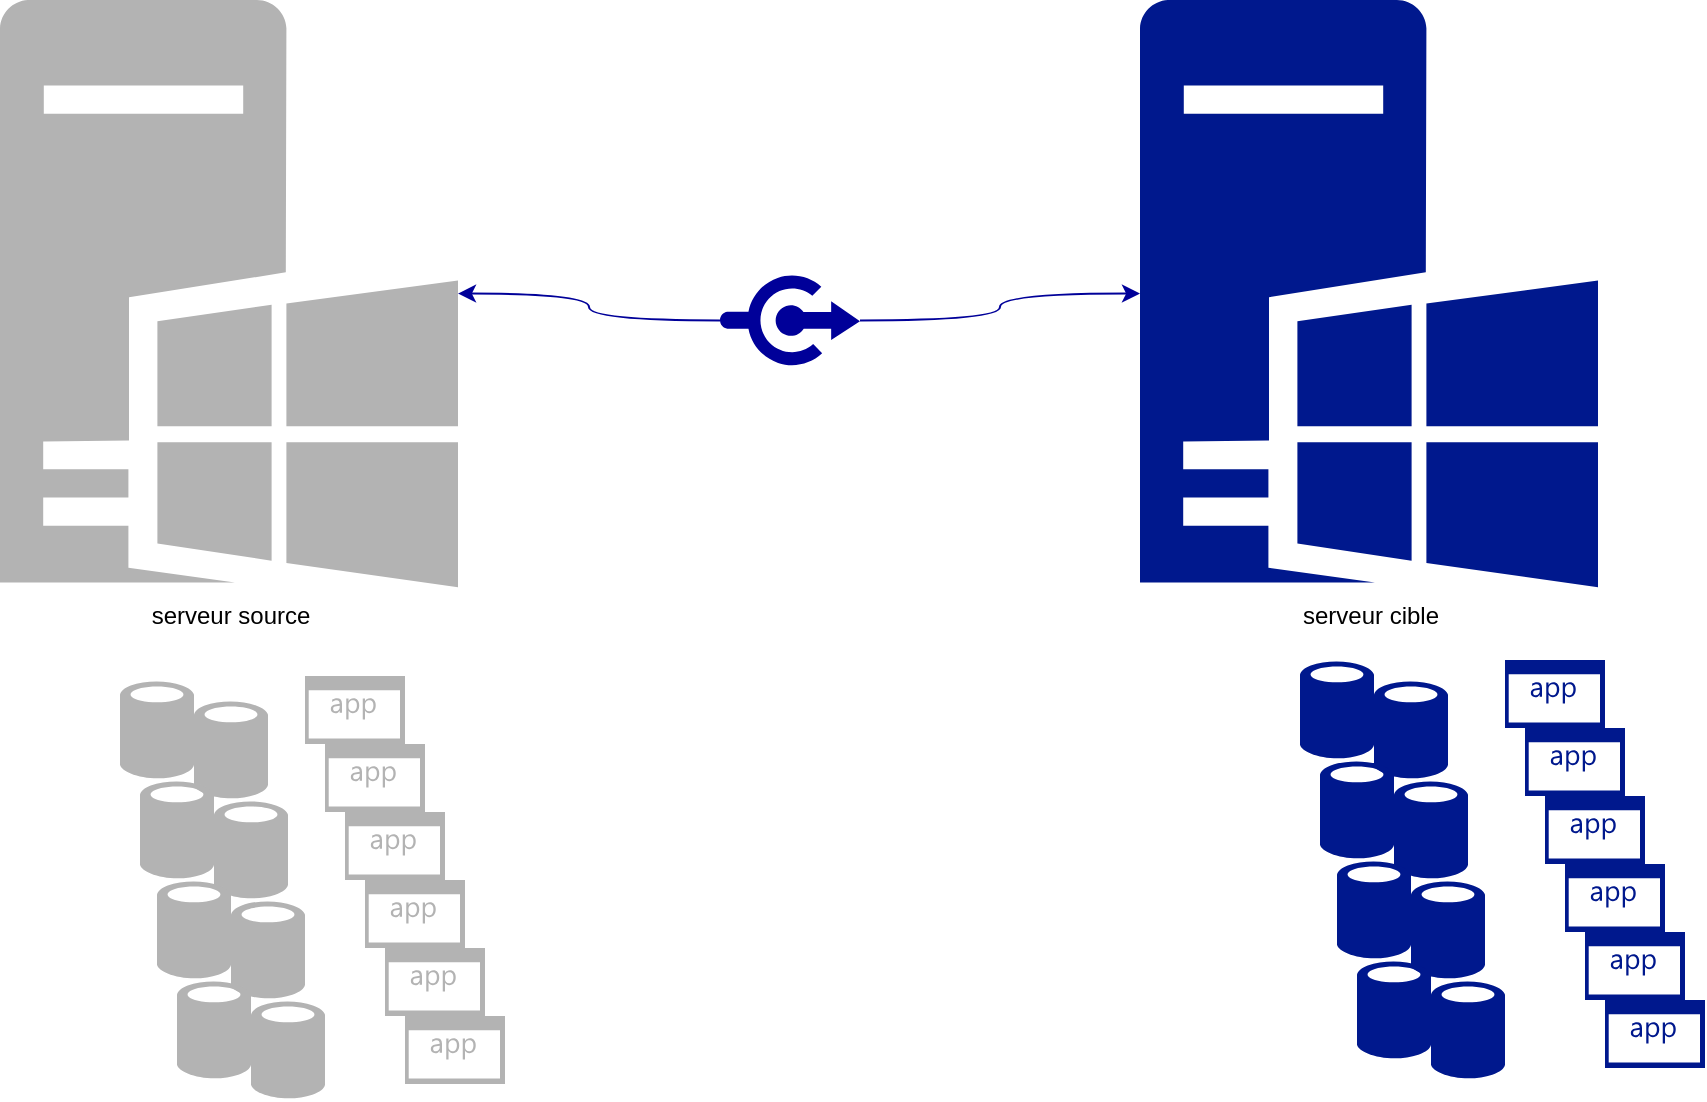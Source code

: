 <mxfile version="21.1.8" type="github">
  <diagram name="Page-1" id="I7xTnPxRHZJP-MAULyoQ">
    <mxGraphModel dx="1222" dy="795" grid="0" gridSize="10" guides="1" tooltips="1" connect="1" arrows="1" fold="1" page="1" pageScale="1" pageWidth="1169" pageHeight="827" math="0" shadow="0">
      <root>
        <mxCell id="0" />
        <mxCell id="1" parent="0" />
        <mxCell id="NS_PCVdNuBJ5CIJFDRs9-2" value="serveur source" style="sketch=0;aspect=fixed;pointerEvents=1;shadow=0;dashed=0;html=1;strokeColor=none;labelPosition=center;verticalLabelPosition=bottom;verticalAlign=top;align=center;fillColor=#B3B3B3;shape=mxgraph.mscae.enterprise.windows_server" vertex="1" parent="1">
          <mxGeometry x="10" y="110" width="229" height="293.59" as="geometry" />
        </mxCell>
        <mxCell id="NS_PCVdNuBJ5CIJFDRs9-3" value="serveur cible" style="sketch=0;aspect=fixed;pointerEvents=1;shadow=0;dashed=0;html=1;strokeColor=none;labelPosition=center;verticalLabelPosition=bottom;verticalAlign=top;align=center;fillColor=#00188D;shape=mxgraph.mscae.enterprise.windows_server" vertex="1" parent="1">
          <mxGeometry x="580" y="110" width="229" height="293.59" as="geometry" />
        </mxCell>
        <mxCell id="NS_PCVdNuBJ5CIJFDRs9-5" value="" style="sketch=0;aspect=fixed;pointerEvents=1;shadow=0;dashed=0;html=1;strokeColor=none;labelPosition=center;verticalLabelPosition=bottom;verticalAlign=top;align=center;fillColor=#00188D;shape=mxgraph.mscae.enterprise.database_generic" vertex="1" parent="1">
          <mxGeometry x="660" y="440" width="37" height="50" as="geometry" />
        </mxCell>
        <mxCell id="NS_PCVdNuBJ5CIJFDRs9-7" value="" style="edgeStyle=orthogonalEdgeStyle;orthogonalLoop=1;jettySize=auto;html=1;strokeColor=#000099;curved=1;" edge="1" parent="1" source="NS_PCVdNuBJ5CIJFDRs9-6" target="NS_PCVdNuBJ5CIJFDRs9-2">
          <mxGeometry relative="1" as="geometry" />
        </mxCell>
        <mxCell id="NS_PCVdNuBJ5CIJFDRs9-8" value="" style="edgeStyle=orthogonalEdgeStyle;orthogonalLoop=1;jettySize=auto;html=1;strokeColor=#000099;curved=1;" edge="1" parent="1" source="NS_PCVdNuBJ5CIJFDRs9-6" target="NS_PCVdNuBJ5CIJFDRs9-3">
          <mxGeometry relative="1" as="geometry" />
        </mxCell>
        <mxCell id="NS_PCVdNuBJ5CIJFDRs9-6" value="" style="sketch=0;aspect=fixed;pointerEvents=1;shadow=0;dashed=0;html=1;strokeColor=none;labelPosition=center;verticalLabelPosition=bottom;verticalAlign=top;align=center;fillColor=#000099;shape=mxgraph.mscae.enterprise.connectors;direction=east;" vertex="1" parent="1">
          <mxGeometry x="370" y="246.4" width="70" height="47.6" as="geometry" />
        </mxCell>
        <mxCell id="NS_PCVdNuBJ5CIJFDRs9-10" value="" style="sketch=0;aspect=fixed;pointerEvents=1;shadow=0;dashed=0;html=1;strokeColor=none;labelPosition=center;verticalLabelPosition=bottom;verticalAlign=top;align=center;fillColor=#00188D;shape=mxgraph.mscae.enterprise.database_generic" vertex="1" parent="1">
          <mxGeometry x="697" y="450" width="37" height="50" as="geometry" />
        </mxCell>
        <mxCell id="NS_PCVdNuBJ5CIJFDRs9-17" value="" style="sketch=0;aspect=fixed;pointerEvents=1;shadow=0;dashed=0;html=1;strokeColor=none;labelPosition=center;verticalLabelPosition=bottom;verticalAlign=top;align=center;fillColor=#00188D;shape=mxgraph.mscae.enterprise.database_generic" vertex="1" parent="1">
          <mxGeometry x="670" y="490" width="37" height="50" as="geometry" />
        </mxCell>
        <mxCell id="NS_PCVdNuBJ5CIJFDRs9-18" value="" style="sketch=0;aspect=fixed;pointerEvents=1;shadow=0;dashed=0;html=1;strokeColor=none;labelPosition=center;verticalLabelPosition=bottom;verticalAlign=top;align=center;fillColor=#00188D;shape=mxgraph.mscae.enterprise.database_generic" vertex="1" parent="1">
          <mxGeometry x="707" y="500" width="37" height="50" as="geometry" />
        </mxCell>
        <mxCell id="NS_PCVdNuBJ5CIJFDRs9-19" value="" style="sketch=0;aspect=fixed;pointerEvents=1;shadow=0;dashed=0;html=1;strokeColor=none;labelPosition=center;verticalLabelPosition=bottom;verticalAlign=top;align=center;fillColor=#00188D;shape=mxgraph.mscae.enterprise.database_generic" vertex="1" parent="1">
          <mxGeometry x="678.5" y="540" width="37" height="50" as="geometry" />
        </mxCell>
        <mxCell id="NS_PCVdNuBJ5CIJFDRs9-20" value="" style="sketch=0;aspect=fixed;pointerEvents=1;shadow=0;dashed=0;html=1;strokeColor=none;labelPosition=center;verticalLabelPosition=bottom;verticalAlign=top;align=center;fillColor=#00188D;shape=mxgraph.mscae.enterprise.database_generic" vertex="1" parent="1">
          <mxGeometry x="715.5" y="550" width="37" height="50" as="geometry" />
        </mxCell>
        <mxCell id="NS_PCVdNuBJ5CIJFDRs9-21" value="" style="sketch=0;aspect=fixed;pointerEvents=1;shadow=0;dashed=0;html=1;strokeColor=none;labelPosition=center;verticalLabelPosition=bottom;verticalAlign=top;align=center;fillColor=#00188D;shape=mxgraph.mscae.enterprise.database_generic" vertex="1" parent="1">
          <mxGeometry x="688.5" y="590" width="37" height="50" as="geometry" />
        </mxCell>
        <mxCell id="NS_PCVdNuBJ5CIJFDRs9-22" value="" style="sketch=0;aspect=fixed;pointerEvents=1;shadow=0;dashed=0;html=1;strokeColor=none;labelPosition=center;verticalLabelPosition=bottom;verticalAlign=top;align=center;fillColor=#00188D;shape=mxgraph.mscae.enterprise.database_generic" vertex="1" parent="1">
          <mxGeometry x="725.5" y="600" width="37" height="50" as="geometry" />
        </mxCell>
        <mxCell id="NS_PCVdNuBJ5CIJFDRs9-24" value="" style="sketch=0;aspect=fixed;pointerEvents=1;shadow=0;dashed=0;html=1;strokeColor=none;labelPosition=center;verticalLabelPosition=bottom;verticalAlign=top;align=center;fillColor=#B3B3B3;shape=mxgraph.mscae.enterprise.database_generic" vertex="1" parent="1">
          <mxGeometry x="70" y="450" width="37" height="50" as="geometry" />
        </mxCell>
        <mxCell id="NS_PCVdNuBJ5CIJFDRs9-25" value="" style="sketch=0;aspect=fixed;pointerEvents=1;shadow=0;dashed=0;html=1;strokeColor=none;labelPosition=center;verticalLabelPosition=bottom;verticalAlign=top;align=center;fillColor=#B3B3B3;shape=mxgraph.mscae.enterprise.database_generic" vertex="1" parent="1">
          <mxGeometry x="107" y="460" width="37" height="50" as="geometry" />
        </mxCell>
        <mxCell id="NS_PCVdNuBJ5CIJFDRs9-26" value="" style="sketch=0;aspect=fixed;pointerEvents=1;shadow=0;dashed=0;html=1;strokeColor=none;labelPosition=center;verticalLabelPosition=bottom;verticalAlign=top;align=center;fillColor=#B3B3B3;shape=mxgraph.mscae.enterprise.database_generic" vertex="1" parent="1">
          <mxGeometry x="80" y="500" width="37" height="50" as="geometry" />
        </mxCell>
        <mxCell id="NS_PCVdNuBJ5CIJFDRs9-27" value="" style="sketch=0;aspect=fixed;pointerEvents=1;shadow=0;dashed=0;html=1;strokeColor=none;labelPosition=center;verticalLabelPosition=bottom;verticalAlign=top;align=center;fillColor=#B3B3B3;shape=mxgraph.mscae.enterprise.database_generic" vertex="1" parent="1">
          <mxGeometry x="117" y="510" width="37" height="50" as="geometry" />
        </mxCell>
        <mxCell id="NS_PCVdNuBJ5CIJFDRs9-28" value="" style="sketch=0;aspect=fixed;pointerEvents=1;shadow=0;dashed=0;html=1;strokeColor=none;labelPosition=center;verticalLabelPosition=bottom;verticalAlign=top;align=center;fillColor=#B3B3B3;shape=mxgraph.mscae.enterprise.database_generic" vertex="1" parent="1">
          <mxGeometry x="88.5" y="550" width="37" height="50" as="geometry" />
        </mxCell>
        <mxCell id="NS_PCVdNuBJ5CIJFDRs9-29" value="" style="sketch=0;aspect=fixed;pointerEvents=1;shadow=0;dashed=0;html=1;strokeColor=none;labelPosition=center;verticalLabelPosition=bottom;verticalAlign=top;align=center;fillColor=#B3B3B3;shape=mxgraph.mscae.enterprise.database_generic" vertex="1" parent="1">
          <mxGeometry x="125.5" y="560" width="37" height="50" as="geometry" />
        </mxCell>
        <mxCell id="NS_PCVdNuBJ5CIJFDRs9-30" value="" style="sketch=0;aspect=fixed;pointerEvents=1;shadow=0;dashed=0;html=1;strokeColor=none;labelPosition=center;verticalLabelPosition=bottom;verticalAlign=top;align=center;fillColor=#B3B3B3;shape=mxgraph.mscae.enterprise.database_generic" vertex="1" parent="1">
          <mxGeometry x="98.5" y="600" width="37" height="50" as="geometry" />
        </mxCell>
        <mxCell id="NS_PCVdNuBJ5CIJFDRs9-31" value="" style="sketch=0;aspect=fixed;pointerEvents=1;shadow=0;dashed=0;html=1;strokeColor=none;labelPosition=center;verticalLabelPosition=bottom;verticalAlign=top;align=center;fillColor=#B3B3B3;shape=mxgraph.mscae.enterprise.database_generic" vertex="1" parent="1">
          <mxGeometry x="135.5" y="610" width="37" height="50" as="geometry" />
        </mxCell>
        <mxCell id="NS_PCVdNuBJ5CIJFDRs9-33" value="" style="sketch=0;aspect=fixed;pointerEvents=1;shadow=0;dashed=0;html=1;strokeColor=none;labelPosition=center;verticalLabelPosition=bottom;verticalAlign=top;align=center;fillColor=#B3B3B3;shape=mxgraph.mscae.enterprise.application" vertex="1" parent="1">
          <mxGeometry x="162.5" y="448" width="50" height="34" as="geometry" />
        </mxCell>
        <mxCell id="NS_PCVdNuBJ5CIJFDRs9-34" value="" style="sketch=0;aspect=fixed;pointerEvents=1;shadow=0;dashed=0;html=1;strokeColor=none;labelPosition=center;verticalLabelPosition=bottom;verticalAlign=top;align=center;fillColor=#B3B3B3;shape=mxgraph.mscae.enterprise.application" vertex="1" parent="1">
          <mxGeometry x="172.5" y="482" width="50" height="34" as="geometry" />
        </mxCell>
        <mxCell id="NS_PCVdNuBJ5CIJFDRs9-35" value="" style="sketch=0;aspect=fixed;pointerEvents=1;shadow=0;dashed=0;html=1;strokeColor=none;labelPosition=center;verticalLabelPosition=bottom;verticalAlign=top;align=center;fillColor=#B3B3B3;shape=mxgraph.mscae.enterprise.application" vertex="1" parent="1">
          <mxGeometry x="182.5" y="516" width="50" height="34" as="geometry" />
        </mxCell>
        <mxCell id="NS_PCVdNuBJ5CIJFDRs9-37" value="" style="sketch=0;aspect=fixed;pointerEvents=1;shadow=0;dashed=0;html=1;strokeColor=none;labelPosition=center;verticalLabelPosition=bottom;verticalAlign=top;align=center;fillColor=#B3B3B3;shape=mxgraph.mscae.enterprise.application" vertex="1" parent="1">
          <mxGeometry x="192.5" y="550" width="50" height="34" as="geometry" />
        </mxCell>
        <mxCell id="NS_PCVdNuBJ5CIJFDRs9-38" value="" style="sketch=0;aspect=fixed;pointerEvents=1;shadow=0;dashed=0;html=1;strokeColor=none;labelPosition=center;verticalLabelPosition=bottom;verticalAlign=top;align=center;fillColor=#B3B3B3;shape=mxgraph.mscae.enterprise.application" vertex="1" parent="1">
          <mxGeometry x="202.5" y="584" width="50" height="34" as="geometry" />
        </mxCell>
        <mxCell id="NS_PCVdNuBJ5CIJFDRs9-39" value="" style="sketch=0;aspect=fixed;pointerEvents=1;shadow=0;dashed=0;html=1;strokeColor=none;labelPosition=center;verticalLabelPosition=bottom;verticalAlign=top;align=center;fillColor=#B3B3B3;shape=mxgraph.mscae.enterprise.application" vertex="1" parent="1">
          <mxGeometry x="212.5" y="618" width="50" height="34" as="geometry" />
        </mxCell>
        <mxCell id="NS_PCVdNuBJ5CIJFDRs9-40" value="" style="sketch=0;aspect=fixed;pointerEvents=1;shadow=0;dashed=0;html=1;strokeColor=none;labelPosition=center;verticalLabelPosition=bottom;verticalAlign=top;align=center;fillColor=#00188D;shape=mxgraph.mscae.enterprise.application" vertex="1" parent="1">
          <mxGeometry x="762.5" y="440" width="50" height="34" as="geometry" />
        </mxCell>
        <mxCell id="NS_PCVdNuBJ5CIJFDRs9-42" value="" style="sketch=0;aspect=fixed;pointerEvents=1;shadow=0;dashed=0;html=1;strokeColor=none;labelPosition=center;verticalLabelPosition=bottom;verticalAlign=top;align=center;fillColor=#00188D;shape=mxgraph.mscae.enterprise.application" vertex="1" parent="1">
          <mxGeometry x="772.5" y="474" width="50" height="34" as="geometry" />
        </mxCell>
        <mxCell id="NS_PCVdNuBJ5CIJFDRs9-43" value="" style="sketch=0;aspect=fixed;pointerEvents=1;shadow=0;dashed=0;html=1;strokeColor=none;labelPosition=center;verticalLabelPosition=bottom;verticalAlign=top;align=center;fillColor=#00188D;shape=mxgraph.mscae.enterprise.application" vertex="1" parent="1">
          <mxGeometry x="782.5" y="508" width="50" height="34" as="geometry" />
        </mxCell>
        <mxCell id="NS_PCVdNuBJ5CIJFDRs9-44" value="" style="sketch=0;aspect=fixed;pointerEvents=1;shadow=0;dashed=0;html=1;strokeColor=none;labelPosition=center;verticalLabelPosition=bottom;verticalAlign=top;align=center;fillColor=#00188D;shape=mxgraph.mscae.enterprise.application" vertex="1" parent="1">
          <mxGeometry x="792.5" y="542" width="50" height="34" as="geometry" />
        </mxCell>
        <mxCell id="NS_PCVdNuBJ5CIJFDRs9-45" value="" style="sketch=0;aspect=fixed;pointerEvents=1;shadow=0;dashed=0;html=1;strokeColor=none;labelPosition=center;verticalLabelPosition=bottom;verticalAlign=top;align=center;fillColor=#00188D;shape=mxgraph.mscae.enterprise.application" vertex="1" parent="1">
          <mxGeometry x="802.5" y="576" width="50" height="34" as="geometry" />
        </mxCell>
        <mxCell id="NS_PCVdNuBJ5CIJFDRs9-46" value="" style="sketch=0;aspect=fixed;pointerEvents=1;shadow=0;dashed=0;html=1;strokeColor=none;labelPosition=center;verticalLabelPosition=bottom;verticalAlign=top;align=center;fillColor=#00188D;shape=mxgraph.mscae.enterprise.application" vertex="1" parent="1">
          <mxGeometry x="812.5" y="610" width="50" height="34" as="geometry" />
        </mxCell>
      </root>
    </mxGraphModel>
  </diagram>
</mxfile>
